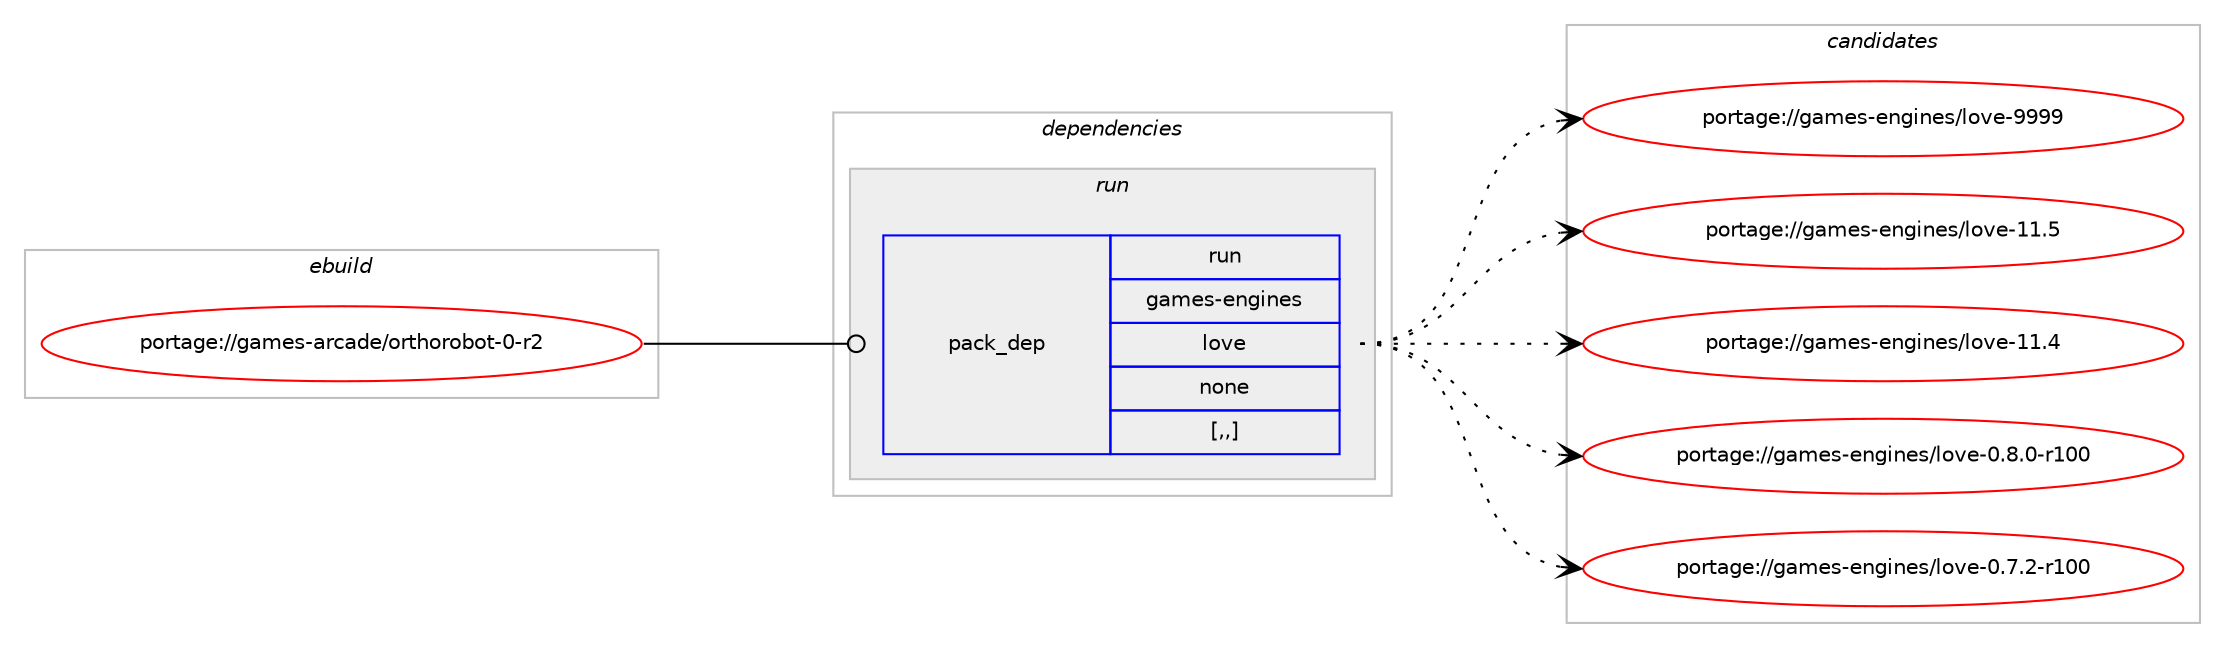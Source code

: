 digraph prolog {

# *************
# Graph options
# *************

newrank=true;
concentrate=true;
compound=true;
graph [rankdir=LR,fontname=Helvetica,fontsize=10,ranksep=1.5];#, ranksep=2.5, nodesep=0.2];
edge  [arrowhead=vee];
node  [fontname=Helvetica,fontsize=10];

# **********
# The ebuild
# **********

subgraph cluster_leftcol {
color=gray;
label=<<i>ebuild</i>>;
id [label="portage://games-arcade/orthorobot-0-r2", color=red, width=4, href="../games-arcade/orthorobot-0-r2.svg"];
}

# ****************
# The dependencies
# ****************

subgraph cluster_midcol {
color=gray;
label=<<i>dependencies</i>>;
subgraph cluster_compile {
fillcolor="#eeeeee";
style=filled;
label=<<i>compile</i>>;
}
subgraph cluster_compileandrun {
fillcolor="#eeeeee";
style=filled;
label=<<i>compile and run</i>>;
}
subgraph cluster_run {
fillcolor="#eeeeee";
style=filled;
label=<<i>run</i>>;
subgraph pack160644 {
dependency225062 [label=<<TABLE BORDER="0" CELLBORDER="1" CELLSPACING="0" CELLPADDING="4" WIDTH="220"><TR><TD ROWSPAN="6" CELLPADDING="30">pack_dep</TD></TR><TR><TD WIDTH="110">run</TD></TR><TR><TD>games-engines</TD></TR><TR><TD>love</TD></TR><TR><TD>none</TD></TR><TR><TD>[,,]</TD></TR></TABLE>>, shape=none, color=blue];
}
id:e -> dependency225062:w [weight=20,style="solid",arrowhead="odot"];
}
}

# **************
# The candidates
# **************

subgraph cluster_choices {
rank=same;
color=gray;
label=<<i>candidates</i>>;

subgraph choice160644 {
color=black;
nodesep=1;
choice1039710910111545101110103105110101115471081111181014557575757 [label="portage://games-engines/love-9999", color=red, width=4,href="../games-engines/love-9999.svg"];
choice1039710910111545101110103105110101115471081111181014549494653 [label="portage://games-engines/love-11.5", color=red, width=4,href="../games-engines/love-11.5.svg"];
choice1039710910111545101110103105110101115471081111181014549494652 [label="portage://games-engines/love-11.4", color=red, width=4,href="../games-engines/love-11.4.svg"];
choice10397109101115451011101031051101011154710811111810145484656464845114494848 [label="portage://games-engines/love-0.8.0-r100", color=red, width=4,href="../games-engines/love-0.8.0-r100.svg"];
choice10397109101115451011101031051101011154710811111810145484655465045114494848 [label="portage://games-engines/love-0.7.2-r100", color=red, width=4,href="../games-engines/love-0.7.2-r100.svg"];
dependency225062:e -> choice1039710910111545101110103105110101115471081111181014557575757:w [style=dotted,weight="100"];
dependency225062:e -> choice1039710910111545101110103105110101115471081111181014549494653:w [style=dotted,weight="100"];
dependency225062:e -> choice1039710910111545101110103105110101115471081111181014549494652:w [style=dotted,weight="100"];
dependency225062:e -> choice10397109101115451011101031051101011154710811111810145484656464845114494848:w [style=dotted,weight="100"];
dependency225062:e -> choice10397109101115451011101031051101011154710811111810145484655465045114494848:w [style=dotted,weight="100"];
}
}

}
